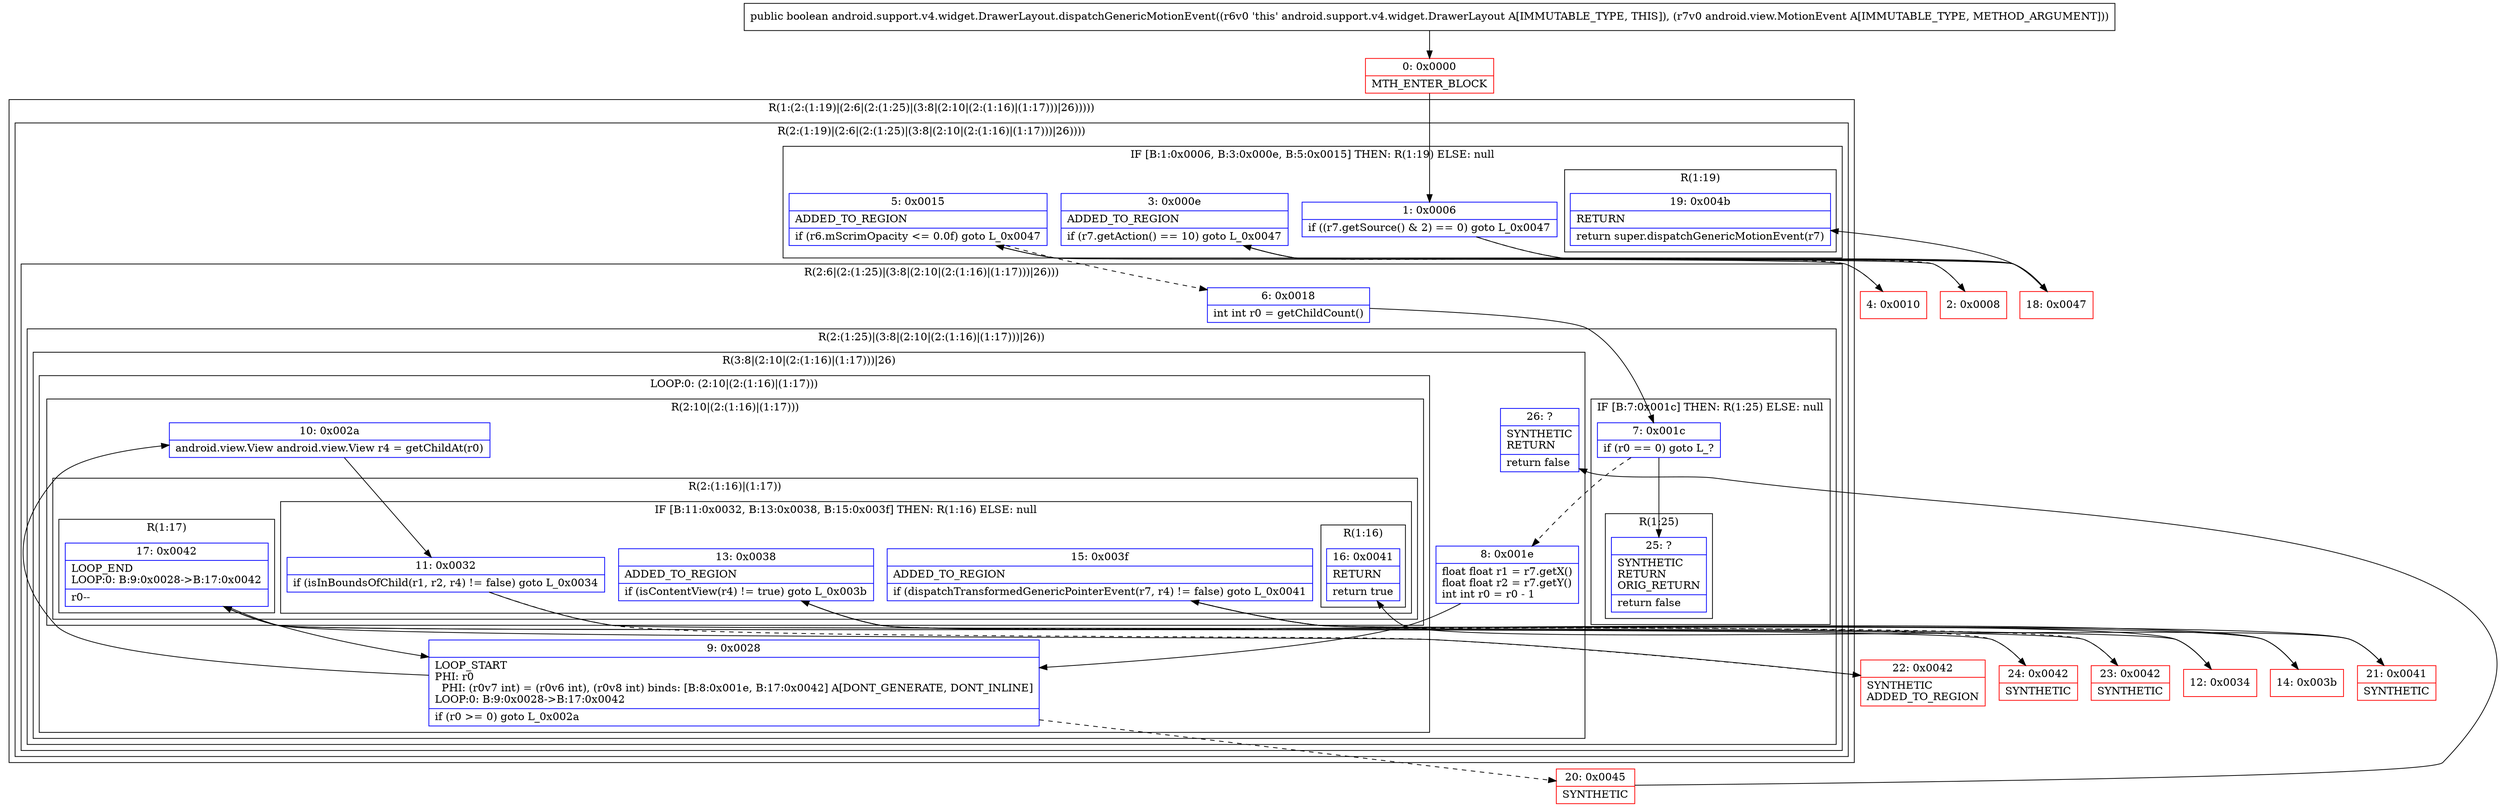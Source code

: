 digraph "CFG forandroid.support.v4.widget.DrawerLayout.dispatchGenericMotionEvent(Landroid\/view\/MotionEvent;)Z" {
subgraph cluster_Region_1335438655 {
label = "R(1:(2:(1:19)|(2:6|(2:(1:25)|(3:8|(2:10|(2:(1:16)|(1:17)))|26)))))";
node [shape=record,color=blue];
subgraph cluster_Region_1491832870 {
label = "R(2:(1:19)|(2:6|(2:(1:25)|(3:8|(2:10|(2:(1:16)|(1:17)))|26))))";
node [shape=record,color=blue];
subgraph cluster_IfRegion_991443163 {
label = "IF [B:1:0x0006, B:3:0x000e, B:5:0x0015] THEN: R(1:19) ELSE: null";
node [shape=record,color=blue];
Node_1 [shape=record,label="{1\:\ 0x0006|if ((r7.getSource() & 2) == 0) goto L_0x0047\l}"];
Node_3 [shape=record,label="{3\:\ 0x000e|ADDED_TO_REGION\l|if (r7.getAction() == 10) goto L_0x0047\l}"];
Node_5 [shape=record,label="{5\:\ 0x0015|ADDED_TO_REGION\l|if (r6.mScrimOpacity \<= 0.0f) goto L_0x0047\l}"];
subgraph cluster_Region_1594353415 {
label = "R(1:19)";
node [shape=record,color=blue];
Node_19 [shape=record,label="{19\:\ 0x004b|RETURN\l|return super.dispatchGenericMotionEvent(r7)\l}"];
}
}
subgraph cluster_Region_557326435 {
label = "R(2:6|(2:(1:25)|(3:8|(2:10|(2:(1:16)|(1:17)))|26)))";
node [shape=record,color=blue];
Node_6 [shape=record,label="{6\:\ 0x0018|int int r0 = getChildCount()\l}"];
subgraph cluster_Region_1509021965 {
label = "R(2:(1:25)|(3:8|(2:10|(2:(1:16)|(1:17)))|26))";
node [shape=record,color=blue];
subgraph cluster_IfRegion_412288229 {
label = "IF [B:7:0x001c] THEN: R(1:25) ELSE: null";
node [shape=record,color=blue];
Node_7 [shape=record,label="{7\:\ 0x001c|if (r0 == 0) goto L_?\l}"];
subgraph cluster_Region_1570703541 {
label = "R(1:25)";
node [shape=record,color=blue];
Node_25 [shape=record,label="{25\:\ ?|SYNTHETIC\lRETURN\lORIG_RETURN\l|return false\l}"];
}
}
subgraph cluster_Region_218294129 {
label = "R(3:8|(2:10|(2:(1:16)|(1:17)))|26)";
node [shape=record,color=blue];
Node_8 [shape=record,label="{8\:\ 0x001e|float float r1 = r7.getX()\lfloat float r2 = r7.getY()\lint int r0 = r0 \- 1\l}"];
subgraph cluster_LoopRegion_1869378175 {
label = "LOOP:0: (2:10|(2:(1:16)|(1:17)))";
node [shape=record,color=blue];
Node_9 [shape=record,label="{9\:\ 0x0028|LOOP_START\lPHI: r0 \l  PHI: (r0v7 int) = (r0v6 int), (r0v8 int) binds: [B:8:0x001e, B:17:0x0042] A[DONT_GENERATE, DONT_INLINE]\lLOOP:0: B:9:0x0028\-\>B:17:0x0042\l|if (r0 \>= 0) goto L_0x002a\l}"];
subgraph cluster_Region_362848792 {
label = "R(2:10|(2:(1:16)|(1:17)))";
node [shape=record,color=blue];
Node_10 [shape=record,label="{10\:\ 0x002a|android.view.View android.view.View r4 = getChildAt(r0)\l}"];
subgraph cluster_Region_666578237 {
label = "R(2:(1:16)|(1:17))";
node [shape=record,color=blue];
subgraph cluster_IfRegion_255294665 {
label = "IF [B:11:0x0032, B:13:0x0038, B:15:0x003f] THEN: R(1:16) ELSE: null";
node [shape=record,color=blue];
Node_11 [shape=record,label="{11\:\ 0x0032|if (isInBoundsOfChild(r1, r2, r4) != false) goto L_0x0034\l}"];
Node_13 [shape=record,label="{13\:\ 0x0038|ADDED_TO_REGION\l|if (isContentView(r4) != true) goto L_0x003b\l}"];
Node_15 [shape=record,label="{15\:\ 0x003f|ADDED_TO_REGION\l|if (dispatchTransformedGenericPointerEvent(r7, r4) != false) goto L_0x0041\l}"];
subgraph cluster_Region_1197787410 {
label = "R(1:16)";
node [shape=record,color=blue];
Node_16 [shape=record,label="{16\:\ 0x0041|RETURN\l|return true\l}"];
}
}
subgraph cluster_Region_251913702 {
label = "R(1:17)";
node [shape=record,color=blue];
Node_17 [shape=record,label="{17\:\ 0x0042|LOOP_END\lLOOP:0: B:9:0x0028\-\>B:17:0x0042\l|r0\-\-\l}"];
}
}
}
}
Node_26 [shape=record,label="{26\:\ ?|SYNTHETIC\lRETURN\l|return false\l}"];
}
}
}
}
}
Node_0 [shape=record,color=red,label="{0\:\ 0x0000|MTH_ENTER_BLOCK\l}"];
Node_2 [shape=record,color=red,label="{2\:\ 0x0008}"];
Node_4 [shape=record,color=red,label="{4\:\ 0x0010}"];
Node_12 [shape=record,color=red,label="{12\:\ 0x0034}"];
Node_14 [shape=record,color=red,label="{14\:\ 0x003b}"];
Node_18 [shape=record,color=red,label="{18\:\ 0x0047}"];
Node_20 [shape=record,color=red,label="{20\:\ 0x0045|SYNTHETIC\l}"];
Node_21 [shape=record,color=red,label="{21\:\ 0x0041|SYNTHETIC\l}"];
Node_22 [shape=record,color=red,label="{22\:\ 0x0042|SYNTHETIC\lADDED_TO_REGION\l}"];
Node_23 [shape=record,color=red,label="{23\:\ 0x0042|SYNTHETIC\l}"];
Node_24 [shape=record,color=red,label="{24\:\ 0x0042|SYNTHETIC\l}"];
MethodNode[shape=record,label="{public boolean android.support.v4.widget.DrawerLayout.dispatchGenericMotionEvent((r6v0 'this' android.support.v4.widget.DrawerLayout A[IMMUTABLE_TYPE, THIS]), (r7v0 android.view.MotionEvent A[IMMUTABLE_TYPE, METHOD_ARGUMENT])) }"];
MethodNode -> Node_0;
Node_1 -> Node_2[style=dashed];
Node_1 -> Node_18;
Node_3 -> Node_4[style=dashed];
Node_3 -> Node_18;
Node_5 -> Node_6[style=dashed];
Node_5 -> Node_18;
Node_6 -> Node_7;
Node_7 -> Node_8[style=dashed];
Node_7 -> Node_25;
Node_8 -> Node_9;
Node_9 -> Node_10;
Node_9 -> Node_20[style=dashed];
Node_10 -> Node_11;
Node_11 -> Node_12;
Node_11 -> Node_22[style=dashed];
Node_13 -> Node_14;
Node_13 -> Node_24[style=dashed];
Node_15 -> Node_21;
Node_15 -> Node_23[style=dashed];
Node_17 -> Node_9;
Node_0 -> Node_1;
Node_2 -> Node_3;
Node_4 -> Node_5;
Node_12 -> Node_13;
Node_14 -> Node_15;
Node_18 -> Node_19;
Node_20 -> Node_26;
Node_21 -> Node_16;
Node_22 -> Node_17;
Node_23 -> Node_17;
Node_24 -> Node_17;
}

